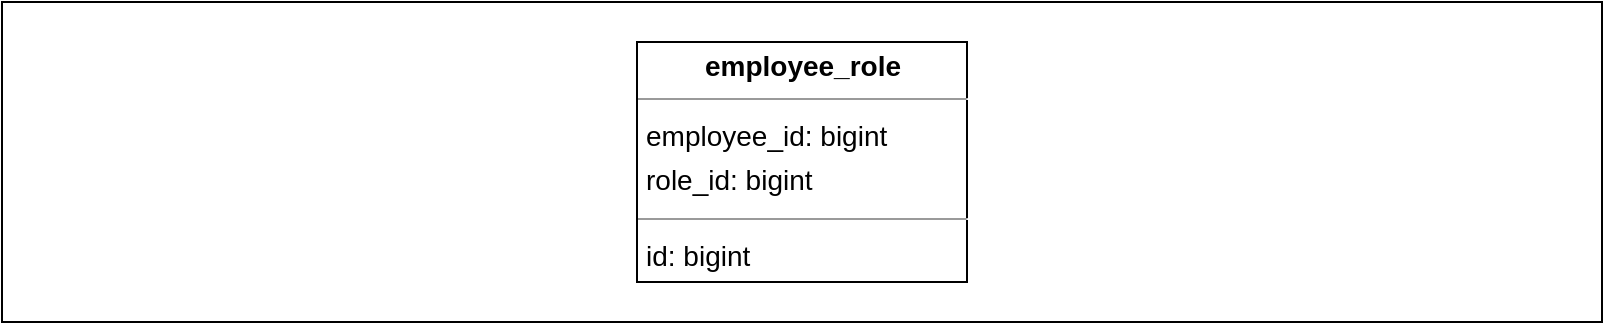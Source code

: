 <mxfile version="21.3.7" type="device">
  <diagram name="Страница 1" id="T4_bV79CiPkbJ9dIsseV">
    <mxGraphModel dx="1588" dy="876" grid="1" gridSize="10" guides="1" tooltips="1" connect="1" arrows="1" fold="1" page="1" pageScale="1" pageWidth="827" pageHeight="1169" math="0" shadow="0">
      <root>
        <mxCell id="0" />
        <mxCell id="1" parent="0" />
        <mxCell id="_3ThF_XgtfRtDTtKPmcy-1" value="" style="rounded=0;whiteSpace=wrap;html=1;" vertex="1" parent="1">
          <mxGeometry x="14" y="10" width="800" height="160" as="geometry" />
        </mxCell>
        <mxCell id="_3ThF_XgtfRtDTtKPmcy-17" value="&lt;p style=&quot;margin:0px;margin-top:4px;text-align:center;&quot;&gt;&lt;b&gt;employee_role&lt;/b&gt;&lt;/p&gt;&lt;hr size=&quot;1&quot;&gt;&lt;p style=&quot;margin:0 0 0 4px;line-height:1.6;&quot;&gt;employee_id: bigint&lt;br&gt;&lt;/p&gt;&lt;p style=&quot;margin:0 0 0 4px;line-height:1.6;&quot;&gt;role_id: bigint&lt;/p&gt;&lt;hr size=&quot;1&quot;&gt;&lt;p style=&quot;margin:0 0 0 4px;line-height:1.6;&quot;&gt; id: bigint&lt;/p&gt;" style="verticalAlign=top;align=left;overflow=fill;fontSize=14;fontFamily=Helvetica;html=1;rounded=0;shadow=0;comic=0;labelBackgroundColor=none;strokeWidth=1;" vertex="1" parent="1">
          <mxGeometry x="331.5" y="30" width="165" height="120" as="geometry" />
        </mxCell>
      </root>
    </mxGraphModel>
  </diagram>
</mxfile>
